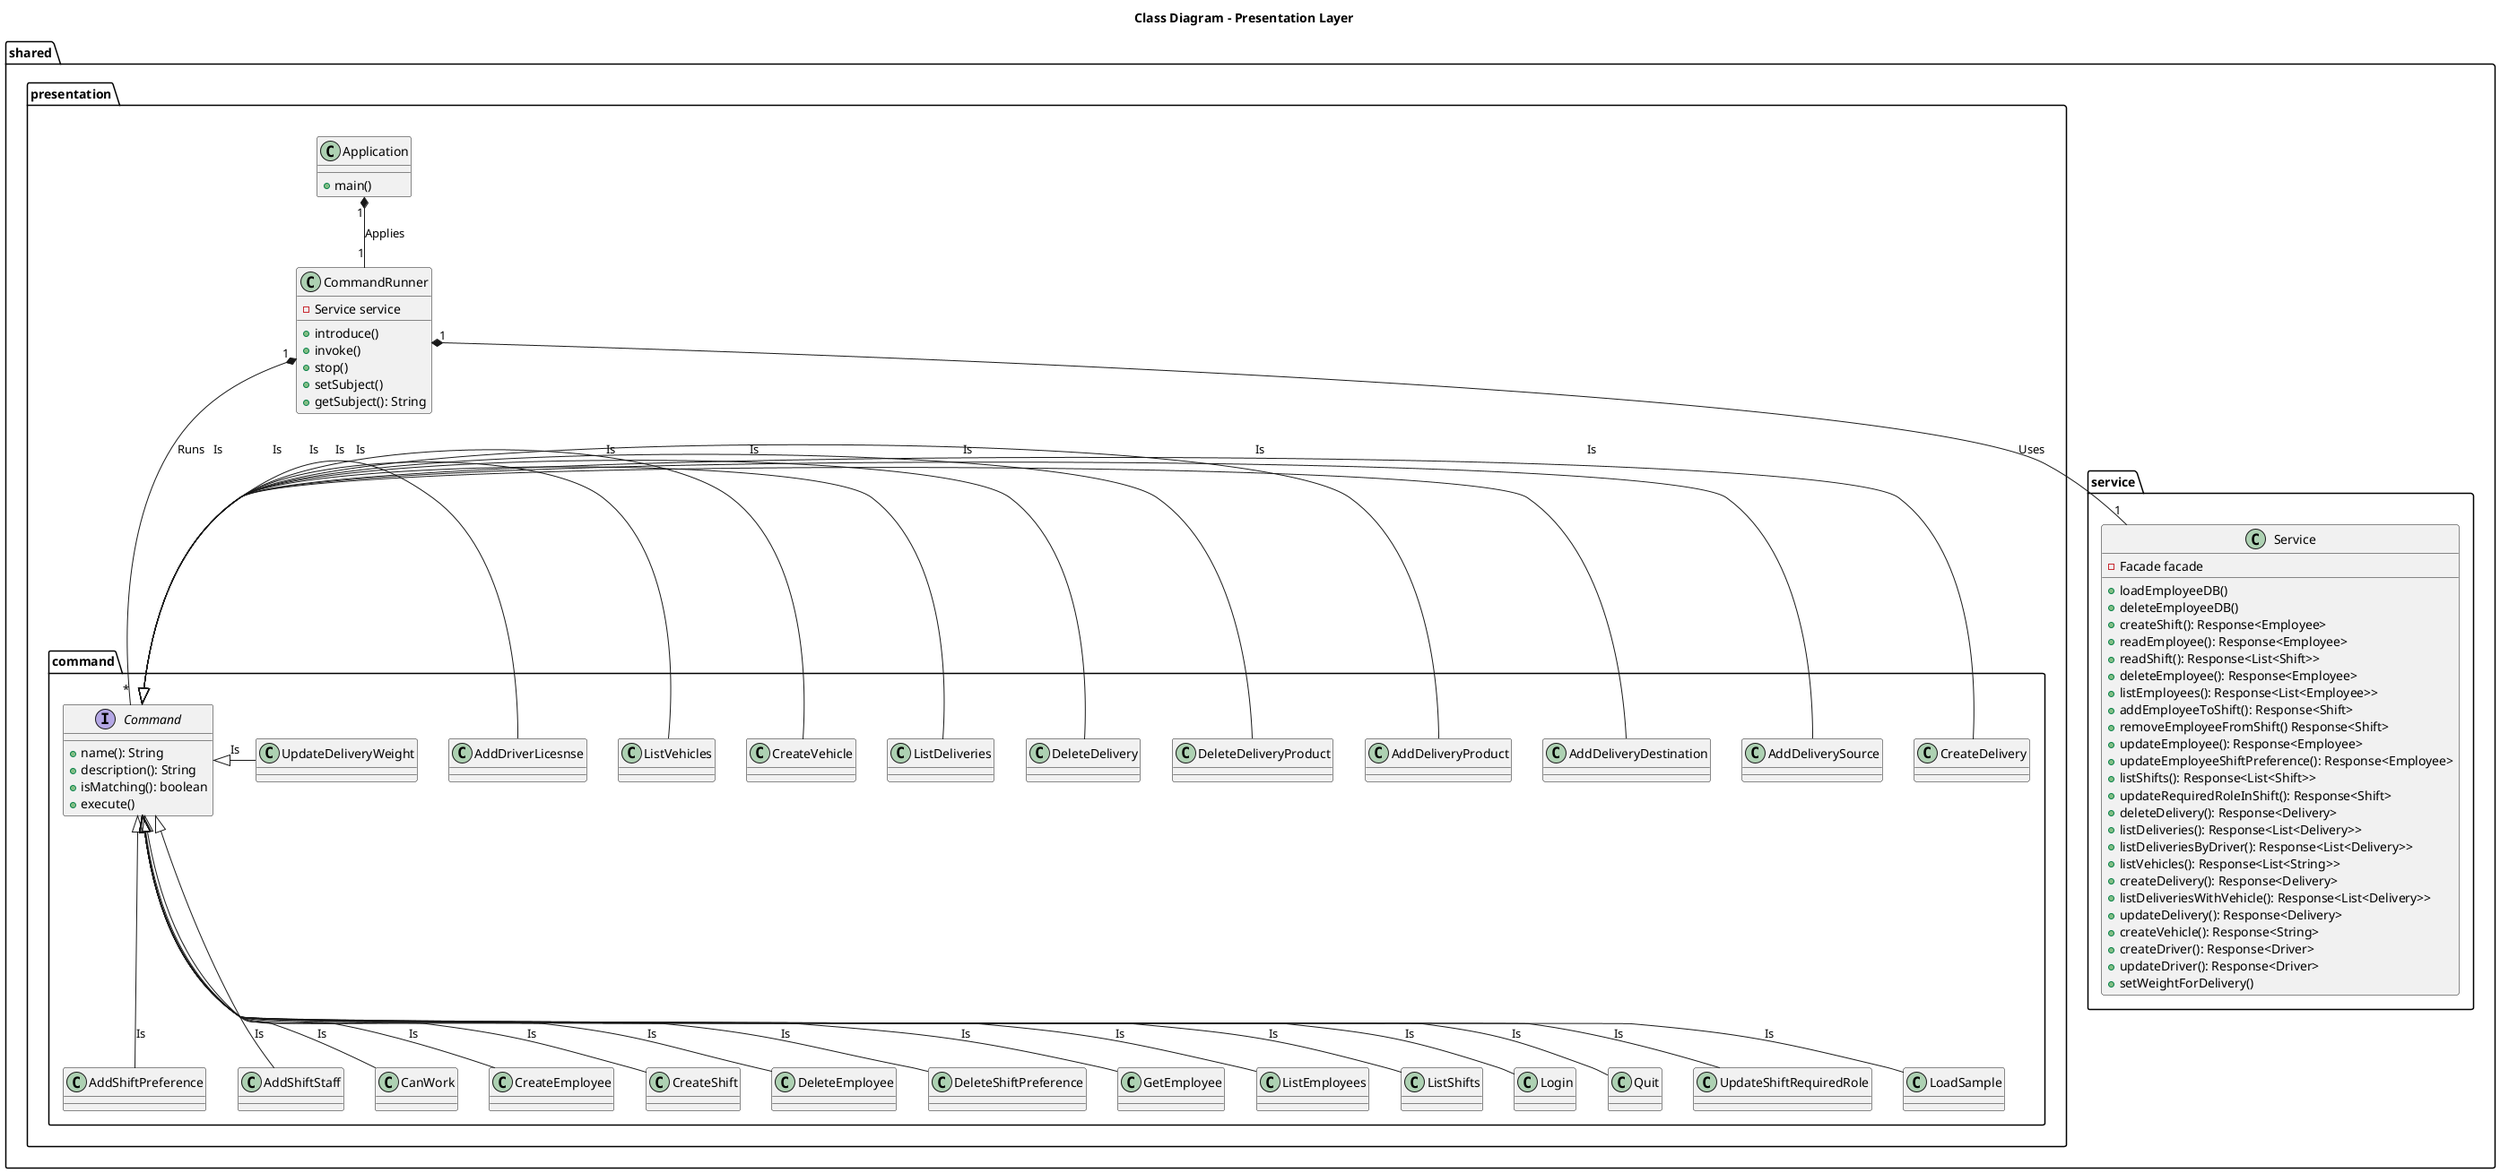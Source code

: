 @startuml
title Class Diagram - Presentation Layer

package shared {
    package shared.presentation {
        class Application {
            +main()
        }

        class CommandRunner {
            -Service service
            +introduce()
            +invoke()
            +stop()
            +setSubject()
            +getSubject(): String
        }

        package shared.presentation.command {
            interface Command{
                +name(): String
                +description(): String
                +isMatching(): boolean
                +execute()
            }

            class AddShiftPreference {}

            class AddShiftStaff {}

            class CanWork {}

            class CreateEmployee {}

            class CreateShift {}

            class DeleteEmployee {}

            class DeleteShiftPreference {}

            class GetEmployee {}

            class ListEmployees {}

            class ListShifts {}

            class Login {}

            class Quit {}

            class UpdateShiftRequiredRole {}

            class CreateDelivery {}

            class AddDeliverySource {}

            class AddDeliveryDestination {}

            class AddDeliveryProduct {}

            class DeleteDeliveryProduct {}

            class DeleteDelivery {}

            class ListDeliveries {}

            class CreateVehicle {}

            class ListVehicles {}

            class AddDriverLicesnse {}

            class UpdateDeliveryWeight {}

            class LoadSample {}

            Command <|-- AddShiftPreference: Is
            Command <|-- AddShiftStaff: Is
            Command <|-- CanWork: Is
            Command <|-- CreateEmployee: Is
            Command <|-- CreateShift: Is
            Command <|-- DeleteEmployee: Is
            Command <|-- DeleteShiftPreference: Is
            Command <|-- GetEmployee: Is
            Command <|-- ListEmployees: Is
            Command <|-- ListShifts: Is
            Command <|-- Login: Is
            Command <|-- LoadSample: Is
            Command <|-- Quit: Is
            Command <|-- UpdateShiftRequiredRole: Is
            Command <|-- CreateDelivery: Is
            Command <|-- AddDeliverySource: Is
            Command <|-- AddDeliveryDestination: Is
            Command <|-- AddDeliveryProduct: Is
            Command <|-- DeleteDeliveryProduct: Is
            Command <|-- DeleteDelivery: Is
            Command <|-- ListDeliveries: Is
            Command <|-- CreateVehicle: Is
            Command <|-- ListVehicles: Is
            Command <|-- AddDriverLicesnse: Is
            Command <|-- UpdateDeliveryWeight: Is

            Command -[hidden]> CreateDelivery: Is
            Command -[hidden]> AddDeliverySource: Is
            Command -[hidden]> AddDeliveryDestination: Is
            Command -[hidden]> AddDeliveryProduct: Is
            Command -[hidden]> DeleteDeliveryProduct: Is
            Command -[hidden]> DeleteDelivery: Is
            Command -[hidden]> ListDeliveries: Is
            Command -[hidden]> CreateVehicle: Is
            Command -[hidden]> ListVehicles: Is
            Command -[hidden]> AddDriverLicesnse: Is
            Command -[hidden]> UpdateDeliveryWeight: Is
        }

        CommandRunner "1" *-- "*" Command: Runs
        Application "1" *-- "1" CommandRunner: Applies
    }

    package shared.service {
        class shared.service.Service {
            -Facade facade
            +loadEmployeeDB()
            +deleteEmployeeDB()
            +createShift(): Response<Employee>
            +readEmployee(): Response<Employee>
            +readShift(): Response<List<Shift>>
            +deleteEmployee(): Response<Employee>
            +listEmployees(): Response<List<Employee>>
            +addEmployeeToShift(): Response<Shift>
            +removeEmployeeFromShift() Response<Shift>
            +updateEmployee(): Response<Employee>
            +updateEmployeeShiftPreference(): Response<Employee>
            +listShifts(): Response<List<Shift>>
            +updateRequiredRoleInShift(): Response<Shift>
            +deleteDelivery(): Response<Delivery>
            +listDeliveries(): Response<List<Delivery>>
            +listDeliveriesByDriver(): Response<List<Delivery>>
            +listVehicles(): Response<List<String>>
            +createDelivery(): Response<Delivery>
            +listDeliveriesWithVehicle(): Response<List<Delivery>>
            +updateDelivery(): Response<Delivery>
            +createVehicle(): Response<String>
            +createDriver(): Response<Driver>
            +updateDriver(): Response<Driver>
            +setWeightForDelivery()
        }
    }

    CommandRunner "1" *-- "1" shared.service.Service: Uses
}
@enduml
